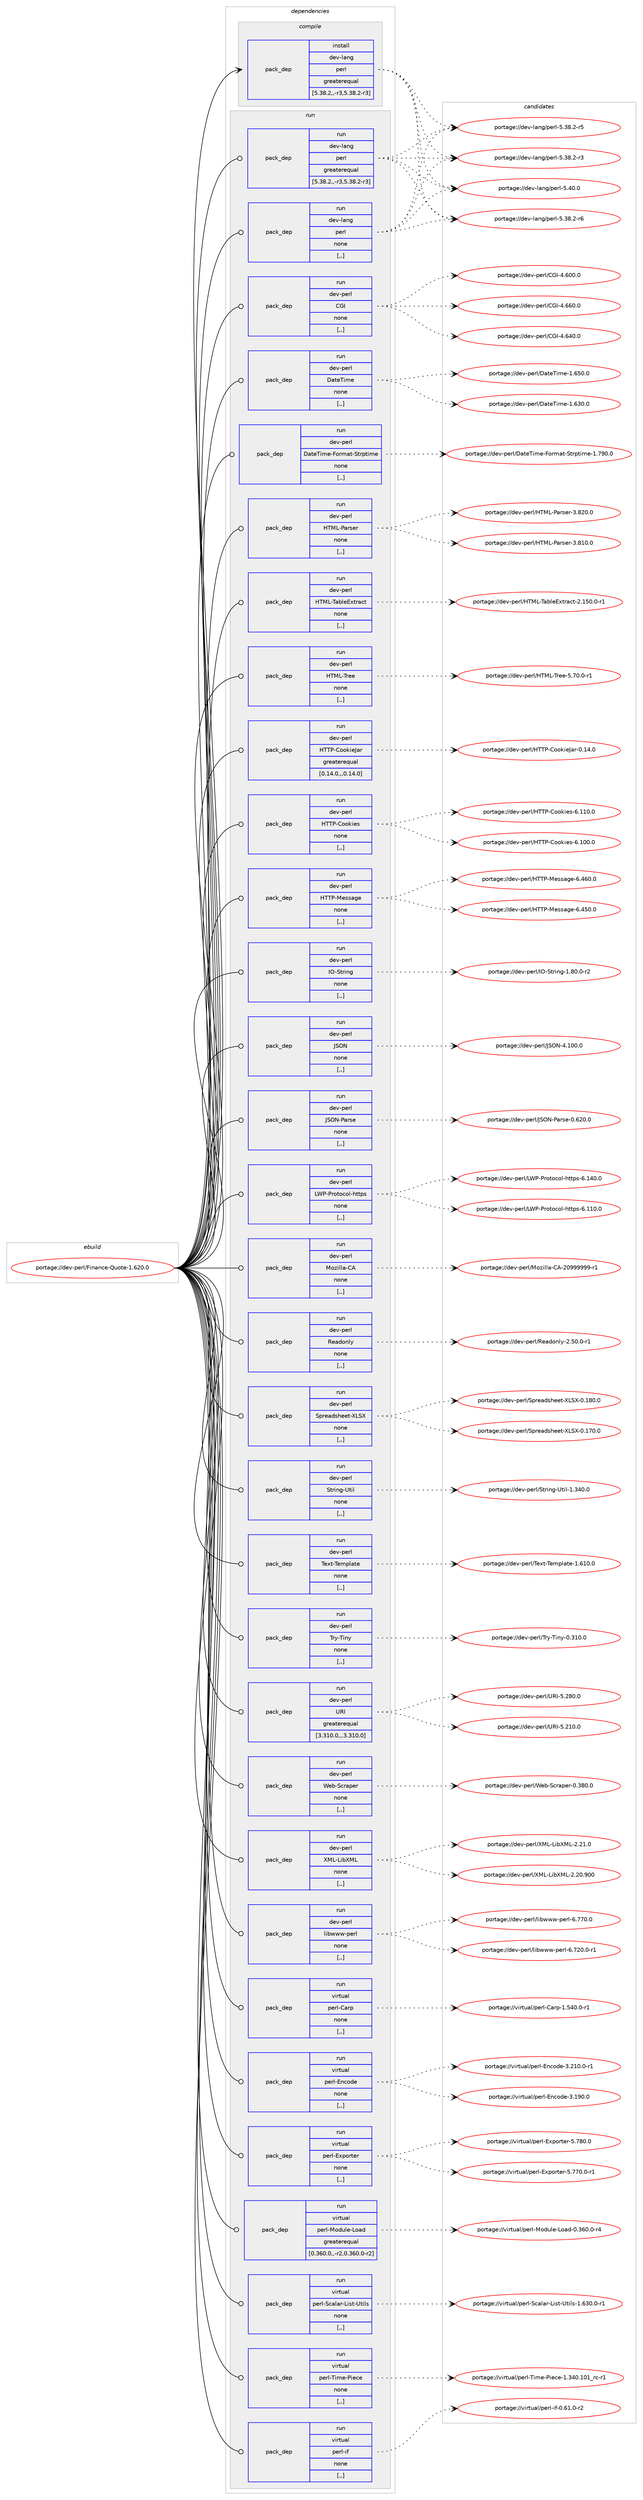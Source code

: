 digraph prolog {

# *************
# Graph options
# *************

newrank=true;
concentrate=true;
compound=true;
graph [rankdir=LR,fontname=Helvetica,fontsize=10,ranksep=1.5];#, ranksep=2.5, nodesep=0.2];
edge  [arrowhead=vee];
node  [fontname=Helvetica,fontsize=10];

# **********
# The ebuild
# **********

subgraph cluster_leftcol {
color=gray;
label=<<i>ebuild</i>>;
id [label="portage://dev-perl/Finance-Quote-1.620.0", color=red, width=4, href="../dev-perl/Finance-Quote-1.620.0.svg"];
}

# ****************
# The dependencies
# ****************

subgraph cluster_midcol {
color=gray;
label=<<i>dependencies</i>>;
subgraph cluster_compile {
fillcolor="#eeeeee";
style=filled;
label=<<i>compile</i>>;
subgraph pack99613 {
dependency130704 [label=<<TABLE BORDER="0" CELLBORDER="1" CELLSPACING="0" CELLPADDING="4" WIDTH="220"><TR><TD ROWSPAN="6" CELLPADDING="30">pack_dep</TD></TR><TR><TD WIDTH="110">install</TD></TR><TR><TD>dev-lang</TD></TR><TR><TD>perl</TD></TR><TR><TD>greaterequal</TD></TR><TR><TD>[5.38.2,,-r3,5.38.2-r3]</TD></TR></TABLE>>, shape=none, color=blue];
}
id:e -> dependency130704:w [weight=20,style="solid",arrowhead="vee"];
}
subgraph cluster_compileandrun {
fillcolor="#eeeeee";
style=filled;
label=<<i>compile and run</i>>;
}
subgraph cluster_run {
fillcolor="#eeeeee";
style=filled;
label=<<i>run</i>>;
subgraph pack99614 {
dependency130705 [label=<<TABLE BORDER="0" CELLBORDER="1" CELLSPACING="0" CELLPADDING="4" WIDTH="220"><TR><TD ROWSPAN="6" CELLPADDING="30">pack_dep</TD></TR><TR><TD WIDTH="110">run</TD></TR><TR><TD>dev-lang</TD></TR><TR><TD>perl</TD></TR><TR><TD>greaterequal</TD></TR><TR><TD>[5.38.2,,-r3,5.38.2-r3]</TD></TR></TABLE>>, shape=none, color=blue];
}
id:e -> dependency130705:w [weight=20,style="solid",arrowhead="odot"];
subgraph pack99615 {
dependency130706 [label=<<TABLE BORDER="0" CELLBORDER="1" CELLSPACING="0" CELLPADDING="4" WIDTH="220"><TR><TD ROWSPAN="6" CELLPADDING="30">pack_dep</TD></TR><TR><TD WIDTH="110">run</TD></TR><TR><TD>dev-lang</TD></TR><TR><TD>perl</TD></TR><TR><TD>none</TD></TR><TR><TD>[,,]</TD></TR></TABLE>>, shape=none, color=blue];
}
id:e -> dependency130706:w [weight=20,style="solid",arrowhead="odot"];
subgraph pack99616 {
dependency130707 [label=<<TABLE BORDER="0" CELLBORDER="1" CELLSPACING="0" CELLPADDING="4" WIDTH="220"><TR><TD ROWSPAN="6" CELLPADDING="30">pack_dep</TD></TR><TR><TD WIDTH="110">run</TD></TR><TR><TD>dev-perl</TD></TR><TR><TD>CGI</TD></TR><TR><TD>none</TD></TR><TR><TD>[,,]</TD></TR></TABLE>>, shape=none, color=blue];
}
id:e -> dependency130707:w [weight=20,style="solid",arrowhead="odot"];
subgraph pack99617 {
dependency130708 [label=<<TABLE BORDER="0" CELLBORDER="1" CELLSPACING="0" CELLPADDING="4" WIDTH="220"><TR><TD ROWSPAN="6" CELLPADDING="30">pack_dep</TD></TR><TR><TD WIDTH="110">run</TD></TR><TR><TD>dev-perl</TD></TR><TR><TD>DateTime</TD></TR><TR><TD>none</TD></TR><TR><TD>[,,]</TD></TR></TABLE>>, shape=none, color=blue];
}
id:e -> dependency130708:w [weight=20,style="solid",arrowhead="odot"];
subgraph pack99618 {
dependency130709 [label=<<TABLE BORDER="0" CELLBORDER="1" CELLSPACING="0" CELLPADDING="4" WIDTH="220"><TR><TD ROWSPAN="6" CELLPADDING="30">pack_dep</TD></TR><TR><TD WIDTH="110">run</TD></TR><TR><TD>dev-perl</TD></TR><TR><TD>DateTime-Format-Strptime</TD></TR><TR><TD>none</TD></TR><TR><TD>[,,]</TD></TR></TABLE>>, shape=none, color=blue];
}
id:e -> dependency130709:w [weight=20,style="solid",arrowhead="odot"];
subgraph pack99619 {
dependency130710 [label=<<TABLE BORDER="0" CELLBORDER="1" CELLSPACING="0" CELLPADDING="4" WIDTH="220"><TR><TD ROWSPAN="6" CELLPADDING="30">pack_dep</TD></TR><TR><TD WIDTH="110">run</TD></TR><TR><TD>dev-perl</TD></TR><TR><TD>HTML-Parser</TD></TR><TR><TD>none</TD></TR><TR><TD>[,,]</TD></TR></TABLE>>, shape=none, color=blue];
}
id:e -> dependency130710:w [weight=20,style="solid",arrowhead="odot"];
subgraph pack99620 {
dependency130711 [label=<<TABLE BORDER="0" CELLBORDER="1" CELLSPACING="0" CELLPADDING="4" WIDTH="220"><TR><TD ROWSPAN="6" CELLPADDING="30">pack_dep</TD></TR><TR><TD WIDTH="110">run</TD></TR><TR><TD>dev-perl</TD></TR><TR><TD>HTML-TableExtract</TD></TR><TR><TD>none</TD></TR><TR><TD>[,,]</TD></TR></TABLE>>, shape=none, color=blue];
}
id:e -> dependency130711:w [weight=20,style="solid",arrowhead="odot"];
subgraph pack99621 {
dependency130712 [label=<<TABLE BORDER="0" CELLBORDER="1" CELLSPACING="0" CELLPADDING="4" WIDTH="220"><TR><TD ROWSPAN="6" CELLPADDING="30">pack_dep</TD></TR><TR><TD WIDTH="110">run</TD></TR><TR><TD>dev-perl</TD></TR><TR><TD>HTML-Tree</TD></TR><TR><TD>none</TD></TR><TR><TD>[,,]</TD></TR></TABLE>>, shape=none, color=blue];
}
id:e -> dependency130712:w [weight=20,style="solid",arrowhead="odot"];
subgraph pack99622 {
dependency130713 [label=<<TABLE BORDER="0" CELLBORDER="1" CELLSPACING="0" CELLPADDING="4" WIDTH="220"><TR><TD ROWSPAN="6" CELLPADDING="30">pack_dep</TD></TR><TR><TD WIDTH="110">run</TD></TR><TR><TD>dev-perl</TD></TR><TR><TD>HTTP-CookieJar</TD></TR><TR><TD>greaterequal</TD></TR><TR><TD>[0.14.0,,,0.14.0]</TD></TR></TABLE>>, shape=none, color=blue];
}
id:e -> dependency130713:w [weight=20,style="solid",arrowhead="odot"];
subgraph pack99623 {
dependency130714 [label=<<TABLE BORDER="0" CELLBORDER="1" CELLSPACING="0" CELLPADDING="4" WIDTH="220"><TR><TD ROWSPAN="6" CELLPADDING="30">pack_dep</TD></TR><TR><TD WIDTH="110">run</TD></TR><TR><TD>dev-perl</TD></TR><TR><TD>HTTP-Cookies</TD></TR><TR><TD>none</TD></TR><TR><TD>[,,]</TD></TR></TABLE>>, shape=none, color=blue];
}
id:e -> dependency130714:w [weight=20,style="solid",arrowhead="odot"];
subgraph pack99624 {
dependency130715 [label=<<TABLE BORDER="0" CELLBORDER="1" CELLSPACING="0" CELLPADDING="4" WIDTH="220"><TR><TD ROWSPAN="6" CELLPADDING="30">pack_dep</TD></TR><TR><TD WIDTH="110">run</TD></TR><TR><TD>dev-perl</TD></TR><TR><TD>HTTP-Message</TD></TR><TR><TD>none</TD></TR><TR><TD>[,,]</TD></TR></TABLE>>, shape=none, color=blue];
}
id:e -> dependency130715:w [weight=20,style="solid",arrowhead="odot"];
subgraph pack99625 {
dependency130716 [label=<<TABLE BORDER="0" CELLBORDER="1" CELLSPACING="0" CELLPADDING="4" WIDTH="220"><TR><TD ROWSPAN="6" CELLPADDING="30">pack_dep</TD></TR><TR><TD WIDTH="110">run</TD></TR><TR><TD>dev-perl</TD></TR><TR><TD>IO-String</TD></TR><TR><TD>none</TD></TR><TR><TD>[,,]</TD></TR></TABLE>>, shape=none, color=blue];
}
id:e -> dependency130716:w [weight=20,style="solid",arrowhead="odot"];
subgraph pack99626 {
dependency130717 [label=<<TABLE BORDER="0" CELLBORDER="1" CELLSPACING="0" CELLPADDING="4" WIDTH="220"><TR><TD ROWSPAN="6" CELLPADDING="30">pack_dep</TD></TR><TR><TD WIDTH="110">run</TD></TR><TR><TD>dev-perl</TD></TR><TR><TD>JSON</TD></TR><TR><TD>none</TD></TR><TR><TD>[,,]</TD></TR></TABLE>>, shape=none, color=blue];
}
id:e -> dependency130717:w [weight=20,style="solid",arrowhead="odot"];
subgraph pack99627 {
dependency130718 [label=<<TABLE BORDER="0" CELLBORDER="1" CELLSPACING="0" CELLPADDING="4" WIDTH="220"><TR><TD ROWSPAN="6" CELLPADDING="30">pack_dep</TD></TR><TR><TD WIDTH="110">run</TD></TR><TR><TD>dev-perl</TD></TR><TR><TD>JSON-Parse</TD></TR><TR><TD>none</TD></TR><TR><TD>[,,]</TD></TR></TABLE>>, shape=none, color=blue];
}
id:e -> dependency130718:w [weight=20,style="solid",arrowhead="odot"];
subgraph pack99628 {
dependency130719 [label=<<TABLE BORDER="0" CELLBORDER="1" CELLSPACING="0" CELLPADDING="4" WIDTH="220"><TR><TD ROWSPAN="6" CELLPADDING="30">pack_dep</TD></TR><TR><TD WIDTH="110">run</TD></TR><TR><TD>dev-perl</TD></TR><TR><TD>LWP-Protocol-https</TD></TR><TR><TD>none</TD></TR><TR><TD>[,,]</TD></TR></TABLE>>, shape=none, color=blue];
}
id:e -> dependency130719:w [weight=20,style="solid",arrowhead="odot"];
subgraph pack99629 {
dependency130720 [label=<<TABLE BORDER="0" CELLBORDER="1" CELLSPACING="0" CELLPADDING="4" WIDTH="220"><TR><TD ROWSPAN="6" CELLPADDING="30">pack_dep</TD></TR><TR><TD WIDTH="110">run</TD></TR><TR><TD>dev-perl</TD></TR><TR><TD>Mozilla-CA</TD></TR><TR><TD>none</TD></TR><TR><TD>[,,]</TD></TR></TABLE>>, shape=none, color=blue];
}
id:e -> dependency130720:w [weight=20,style="solid",arrowhead="odot"];
subgraph pack99630 {
dependency130721 [label=<<TABLE BORDER="0" CELLBORDER="1" CELLSPACING="0" CELLPADDING="4" WIDTH="220"><TR><TD ROWSPAN="6" CELLPADDING="30">pack_dep</TD></TR><TR><TD WIDTH="110">run</TD></TR><TR><TD>dev-perl</TD></TR><TR><TD>Readonly</TD></TR><TR><TD>none</TD></TR><TR><TD>[,,]</TD></TR></TABLE>>, shape=none, color=blue];
}
id:e -> dependency130721:w [weight=20,style="solid",arrowhead="odot"];
subgraph pack99631 {
dependency130722 [label=<<TABLE BORDER="0" CELLBORDER="1" CELLSPACING="0" CELLPADDING="4" WIDTH="220"><TR><TD ROWSPAN="6" CELLPADDING="30">pack_dep</TD></TR><TR><TD WIDTH="110">run</TD></TR><TR><TD>dev-perl</TD></TR><TR><TD>Spreadsheet-XLSX</TD></TR><TR><TD>none</TD></TR><TR><TD>[,,]</TD></TR></TABLE>>, shape=none, color=blue];
}
id:e -> dependency130722:w [weight=20,style="solid",arrowhead="odot"];
subgraph pack99632 {
dependency130723 [label=<<TABLE BORDER="0" CELLBORDER="1" CELLSPACING="0" CELLPADDING="4" WIDTH="220"><TR><TD ROWSPAN="6" CELLPADDING="30">pack_dep</TD></TR><TR><TD WIDTH="110">run</TD></TR><TR><TD>dev-perl</TD></TR><TR><TD>String-Util</TD></TR><TR><TD>none</TD></TR><TR><TD>[,,]</TD></TR></TABLE>>, shape=none, color=blue];
}
id:e -> dependency130723:w [weight=20,style="solid",arrowhead="odot"];
subgraph pack99633 {
dependency130724 [label=<<TABLE BORDER="0" CELLBORDER="1" CELLSPACING="0" CELLPADDING="4" WIDTH="220"><TR><TD ROWSPAN="6" CELLPADDING="30">pack_dep</TD></TR><TR><TD WIDTH="110">run</TD></TR><TR><TD>dev-perl</TD></TR><TR><TD>Text-Template</TD></TR><TR><TD>none</TD></TR><TR><TD>[,,]</TD></TR></TABLE>>, shape=none, color=blue];
}
id:e -> dependency130724:w [weight=20,style="solid",arrowhead="odot"];
subgraph pack99634 {
dependency130725 [label=<<TABLE BORDER="0" CELLBORDER="1" CELLSPACING="0" CELLPADDING="4" WIDTH="220"><TR><TD ROWSPAN="6" CELLPADDING="30">pack_dep</TD></TR><TR><TD WIDTH="110">run</TD></TR><TR><TD>dev-perl</TD></TR><TR><TD>Try-Tiny</TD></TR><TR><TD>none</TD></TR><TR><TD>[,,]</TD></TR></TABLE>>, shape=none, color=blue];
}
id:e -> dependency130725:w [weight=20,style="solid",arrowhead="odot"];
subgraph pack99635 {
dependency130726 [label=<<TABLE BORDER="0" CELLBORDER="1" CELLSPACING="0" CELLPADDING="4" WIDTH="220"><TR><TD ROWSPAN="6" CELLPADDING="30">pack_dep</TD></TR><TR><TD WIDTH="110">run</TD></TR><TR><TD>dev-perl</TD></TR><TR><TD>URI</TD></TR><TR><TD>greaterequal</TD></TR><TR><TD>[3.310.0,,,3.310.0]</TD></TR></TABLE>>, shape=none, color=blue];
}
id:e -> dependency130726:w [weight=20,style="solid",arrowhead="odot"];
subgraph pack99636 {
dependency130727 [label=<<TABLE BORDER="0" CELLBORDER="1" CELLSPACING="0" CELLPADDING="4" WIDTH="220"><TR><TD ROWSPAN="6" CELLPADDING="30">pack_dep</TD></TR><TR><TD WIDTH="110">run</TD></TR><TR><TD>dev-perl</TD></TR><TR><TD>Web-Scraper</TD></TR><TR><TD>none</TD></TR><TR><TD>[,,]</TD></TR></TABLE>>, shape=none, color=blue];
}
id:e -> dependency130727:w [weight=20,style="solid",arrowhead="odot"];
subgraph pack99637 {
dependency130728 [label=<<TABLE BORDER="0" CELLBORDER="1" CELLSPACING="0" CELLPADDING="4" WIDTH="220"><TR><TD ROWSPAN="6" CELLPADDING="30">pack_dep</TD></TR><TR><TD WIDTH="110">run</TD></TR><TR><TD>dev-perl</TD></TR><TR><TD>XML-LibXML</TD></TR><TR><TD>none</TD></TR><TR><TD>[,,]</TD></TR></TABLE>>, shape=none, color=blue];
}
id:e -> dependency130728:w [weight=20,style="solid",arrowhead="odot"];
subgraph pack99638 {
dependency130729 [label=<<TABLE BORDER="0" CELLBORDER="1" CELLSPACING="0" CELLPADDING="4" WIDTH="220"><TR><TD ROWSPAN="6" CELLPADDING="30">pack_dep</TD></TR><TR><TD WIDTH="110">run</TD></TR><TR><TD>dev-perl</TD></TR><TR><TD>libwww-perl</TD></TR><TR><TD>none</TD></TR><TR><TD>[,,]</TD></TR></TABLE>>, shape=none, color=blue];
}
id:e -> dependency130729:w [weight=20,style="solid",arrowhead="odot"];
subgraph pack99639 {
dependency130730 [label=<<TABLE BORDER="0" CELLBORDER="1" CELLSPACING="0" CELLPADDING="4" WIDTH="220"><TR><TD ROWSPAN="6" CELLPADDING="30">pack_dep</TD></TR><TR><TD WIDTH="110">run</TD></TR><TR><TD>virtual</TD></TR><TR><TD>perl-Carp</TD></TR><TR><TD>none</TD></TR><TR><TD>[,,]</TD></TR></TABLE>>, shape=none, color=blue];
}
id:e -> dependency130730:w [weight=20,style="solid",arrowhead="odot"];
subgraph pack99640 {
dependency130731 [label=<<TABLE BORDER="0" CELLBORDER="1" CELLSPACING="0" CELLPADDING="4" WIDTH="220"><TR><TD ROWSPAN="6" CELLPADDING="30">pack_dep</TD></TR><TR><TD WIDTH="110">run</TD></TR><TR><TD>virtual</TD></TR><TR><TD>perl-Encode</TD></TR><TR><TD>none</TD></TR><TR><TD>[,,]</TD></TR></TABLE>>, shape=none, color=blue];
}
id:e -> dependency130731:w [weight=20,style="solid",arrowhead="odot"];
subgraph pack99641 {
dependency130732 [label=<<TABLE BORDER="0" CELLBORDER="1" CELLSPACING="0" CELLPADDING="4" WIDTH="220"><TR><TD ROWSPAN="6" CELLPADDING="30">pack_dep</TD></TR><TR><TD WIDTH="110">run</TD></TR><TR><TD>virtual</TD></TR><TR><TD>perl-Exporter</TD></TR><TR><TD>none</TD></TR><TR><TD>[,,]</TD></TR></TABLE>>, shape=none, color=blue];
}
id:e -> dependency130732:w [weight=20,style="solid",arrowhead="odot"];
subgraph pack99642 {
dependency130733 [label=<<TABLE BORDER="0" CELLBORDER="1" CELLSPACING="0" CELLPADDING="4" WIDTH="220"><TR><TD ROWSPAN="6" CELLPADDING="30">pack_dep</TD></TR><TR><TD WIDTH="110">run</TD></TR><TR><TD>virtual</TD></TR><TR><TD>perl-Module-Load</TD></TR><TR><TD>greaterequal</TD></TR><TR><TD>[0.360.0,,-r2,0.360.0-r2]</TD></TR></TABLE>>, shape=none, color=blue];
}
id:e -> dependency130733:w [weight=20,style="solid",arrowhead="odot"];
subgraph pack99643 {
dependency130734 [label=<<TABLE BORDER="0" CELLBORDER="1" CELLSPACING="0" CELLPADDING="4" WIDTH="220"><TR><TD ROWSPAN="6" CELLPADDING="30">pack_dep</TD></TR><TR><TD WIDTH="110">run</TD></TR><TR><TD>virtual</TD></TR><TR><TD>perl-Scalar-List-Utils</TD></TR><TR><TD>none</TD></TR><TR><TD>[,,]</TD></TR></TABLE>>, shape=none, color=blue];
}
id:e -> dependency130734:w [weight=20,style="solid",arrowhead="odot"];
subgraph pack99644 {
dependency130735 [label=<<TABLE BORDER="0" CELLBORDER="1" CELLSPACING="0" CELLPADDING="4" WIDTH="220"><TR><TD ROWSPAN="6" CELLPADDING="30">pack_dep</TD></TR><TR><TD WIDTH="110">run</TD></TR><TR><TD>virtual</TD></TR><TR><TD>perl-Time-Piece</TD></TR><TR><TD>none</TD></TR><TR><TD>[,,]</TD></TR></TABLE>>, shape=none, color=blue];
}
id:e -> dependency130735:w [weight=20,style="solid",arrowhead="odot"];
subgraph pack99645 {
dependency130736 [label=<<TABLE BORDER="0" CELLBORDER="1" CELLSPACING="0" CELLPADDING="4" WIDTH="220"><TR><TD ROWSPAN="6" CELLPADDING="30">pack_dep</TD></TR><TR><TD WIDTH="110">run</TD></TR><TR><TD>virtual</TD></TR><TR><TD>perl-if</TD></TR><TR><TD>none</TD></TR><TR><TD>[,,]</TD></TR></TABLE>>, shape=none, color=blue];
}
id:e -> dependency130736:w [weight=20,style="solid",arrowhead="odot"];
}
}

# **************
# The candidates
# **************

subgraph cluster_choices {
rank=same;
color=gray;
label=<<i>candidates</i>>;

subgraph choice99613 {
color=black;
nodesep=1;
choice10010111845108971101034711210111410845534652484648 [label="portage://dev-lang/perl-5.40.0", color=red, width=4,href="../dev-lang/perl-5.40.0.svg"];
choice100101118451089711010347112101114108455346515646504511454 [label="portage://dev-lang/perl-5.38.2-r6", color=red, width=4,href="../dev-lang/perl-5.38.2-r6.svg"];
choice100101118451089711010347112101114108455346515646504511453 [label="portage://dev-lang/perl-5.38.2-r5", color=red, width=4,href="../dev-lang/perl-5.38.2-r5.svg"];
choice100101118451089711010347112101114108455346515646504511451 [label="portage://dev-lang/perl-5.38.2-r3", color=red, width=4,href="../dev-lang/perl-5.38.2-r3.svg"];
dependency130704:e -> choice10010111845108971101034711210111410845534652484648:w [style=dotted,weight="100"];
dependency130704:e -> choice100101118451089711010347112101114108455346515646504511454:w [style=dotted,weight="100"];
dependency130704:e -> choice100101118451089711010347112101114108455346515646504511453:w [style=dotted,weight="100"];
dependency130704:e -> choice100101118451089711010347112101114108455346515646504511451:w [style=dotted,weight="100"];
}
subgraph choice99614 {
color=black;
nodesep=1;
choice10010111845108971101034711210111410845534652484648 [label="portage://dev-lang/perl-5.40.0", color=red, width=4,href="../dev-lang/perl-5.40.0.svg"];
choice100101118451089711010347112101114108455346515646504511454 [label="portage://dev-lang/perl-5.38.2-r6", color=red, width=4,href="../dev-lang/perl-5.38.2-r6.svg"];
choice100101118451089711010347112101114108455346515646504511453 [label="portage://dev-lang/perl-5.38.2-r5", color=red, width=4,href="../dev-lang/perl-5.38.2-r5.svg"];
choice100101118451089711010347112101114108455346515646504511451 [label="portage://dev-lang/perl-5.38.2-r3", color=red, width=4,href="../dev-lang/perl-5.38.2-r3.svg"];
dependency130705:e -> choice10010111845108971101034711210111410845534652484648:w [style=dotted,weight="100"];
dependency130705:e -> choice100101118451089711010347112101114108455346515646504511454:w [style=dotted,weight="100"];
dependency130705:e -> choice100101118451089711010347112101114108455346515646504511453:w [style=dotted,weight="100"];
dependency130705:e -> choice100101118451089711010347112101114108455346515646504511451:w [style=dotted,weight="100"];
}
subgraph choice99615 {
color=black;
nodesep=1;
choice10010111845108971101034711210111410845534652484648 [label="portage://dev-lang/perl-5.40.0", color=red, width=4,href="../dev-lang/perl-5.40.0.svg"];
choice100101118451089711010347112101114108455346515646504511454 [label="portage://dev-lang/perl-5.38.2-r6", color=red, width=4,href="../dev-lang/perl-5.38.2-r6.svg"];
choice100101118451089711010347112101114108455346515646504511453 [label="portage://dev-lang/perl-5.38.2-r5", color=red, width=4,href="../dev-lang/perl-5.38.2-r5.svg"];
choice100101118451089711010347112101114108455346515646504511451 [label="portage://dev-lang/perl-5.38.2-r3", color=red, width=4,href="../dev-lang/perl-5.38.2-r3.svg"];
dependency130706:e -> choice10010111845108971101034711210111410845534652484648:w [style=dotted,weight="100"];
dependency130706:e -> choice100101118451089711010347112101114108455346515646504511454:w [style=dotted,weight="100"];
dependency130706:e -> choice100101118451089711010347112101114108455346515646504511453:w [style=dotted,weight="100"];
dependency130706:e -> choice100101118451089711010347112101114108455346515646504511451:w [style=dotted,weight="100"];
}
subgraph choice99616 {
color=black;
nodesep=1;
choice10010111845112101114108476771734552465454484648 [label="portage://dev-perl/CGI-4.660.0", color=red, width=4,href="../dev-perl/CGI-4.660.0.svg"];
choice10010111845112101114108476771734552465452484648 [label="portage://dev-perl/CGI-4.640.0", color=red, width=4,href="../dev-perl/CGI-4.640.0.svg"];
choice10010111845112101114108476771734552465448484648 [label="portage://dev-perl/CGI-4.600.0", color=red, width=4,href="../dev-perl/CGI-4.600.0.svg"];
dependency130707:e -> choice10010111845112101114108476771734552465454484648:w [style=dotted,weight="100"];
dependency130707:e -> choice10010111845112101114108476771734552465452484648:w [style=dotted,weight="100"];
dependency130707:e -> choice10010111845112101114108476771734552465448484648:w [style=dotted,weight="100"];
}
subgraph choice99617 {
color=black;
nodesep=1;
choice10010111845112101114108476897116101841051091014549465453484648 [label="portage://dev-perl/DateTime-1.650.0", color=red, width=4,href="../dev-perl/DateTime-1.650.0.svg"];
choice10010111845112101114108476897116101841051091014549465451484648 [label="portage://dev-perl/DateTime-1.630.0", color=red, width=4,href="../dev-perl/DateTime-1.630.0.svg"];
dependency130708:e -> choice10010111845112101114108476897116101841051091014549465453484648:w [style=dotted,weight="100"];
dependency130708:e -> choice10010111845112101114108476897116101841051091014549465451484648:w [style=dotted,weight="100"];
}
subgraph choice99618 {
color=black;
nodesep=1;
choice100101118451121011141084768971161018410510910145701111141099711645831161141121161051091014549465557484648 [label="portage://dev-perl/DateTime-Format-Strptime-1.790.0", color=red, width=4,href="../dev-perl/DateTime-Format-Strptime-1.790.0.svg"];
dependency130709:e -> choice100101118451121011141084768971161018410510910145701111141099711645831161141121161051091014549465557484648:w [style=dotted,weight="100"];
}
subgraph choice99619 {
color=black;
nodesep=1;
choice1001011184511210111410847728477764580971141151011144551465650484648 [label="portage://dev-perl/HTML-Parser-3.820.0", color=red, width=4,href="../dev-perl/HTML-Parser-3.820.0.svg"];
choice1001011184511210111410847728477764580971141151011144551465649484648 [label="portage://dev-perl/HTML-Parser-3.810.0", color=red, width=4,href="../dev-perl/HTML-Parser-3.810.0.svg"];
dependency130710:e -> choice1001011184511210111410847728477764580971141151011144551465650484648:w [style=dotted,weight="100"];
dependency130710:e -> choice1001011184511210111410847728477764580971141151011144551465649484648:w [style=dotted,weight="100"];
}
subgraph choice99620 {
color=black;
nodesep=1;
choice1001011184511210111410847728477764584979810810169120116114979911645504649534846484511449 [label="portage://dev-perl/HTML-TableExtract-2.150.0-r1", color=red, width=4,href="../dev-perl/HTML-TableExtract-2.150.0-r1.svg"];
dependency130711:e -> choice1001011184511210111410847728477764584979810810169120116114979911645504649534846484511449:w [style=dotted,weight="100"];
}
subgraph choice99621 {
color=black;
nodesep=1;
choice1001011184511210111410847728477764584114101101455346554846484511449 [label="portage://dev-perl/HTML-Tree-5.70.0-r1", color=red, width=4,href="../dev-perl/HTML-Tree-5.70.0-r1.svg"];
dependency130712:e -> choice1001011184511210111410847728477764584114101101455346554846484511449:w [style=dotted,weight="100"];
}
subgraph choice99622 {
color=black;
nodesep=1;
choice1001011184511210111410847728484804567111111107105101749711445484649524648 [label="portage://dev-perl/HTTP-CookieJar-0.14.0", color=red, width=4,href="../dev-perl/HTTP-CookieJar-0.14.0.svg"];
dependency130713:e -> choice1001011184511210111410847728484804567111111107105101749711445484649524648:w [style=dotted,weight="100"];
}
subgraph choice99623 {
color=black;
nodesep=1;
choice10010111845112101114108477284848045671111111071051011154554464949484648 [label="portage://dev-perl/HTTP-Cookies-6.110.0", color=red, width=4,href="../dev-perl/HTTP-Cookies-6.110.0.svg"];
choice10010111845112101114108477284848045671111111071051011154554464948484648 [label="portage://dev-perl/HTTP-Cookies-6.100.0", color=red, width=4,href="../dev-perl/HTTP-Cookies-6.100.0.svg"];
dependency130714:e -> choice10010111845112101114108477284848045671111111071051011154554464949484648:w [style=dotted,weight="100"];
dependency130714:e -> choice10010111845112101114108477284848045671111111071051011154554464948484648:w [style=dotted,weight="100"];
}
subgraph choice99624 {
color=black;
nodesep=1;
choice1001011184511210111410847728484804577101115115971031014554465254484648 [label="portage://dev-perl/HTTP-Message-6.460.0", color=red, width=4,href="../dev-perl/HTTP-Message-6.460.0.svg"];
choice1001011184511210111410847728484804577101115115971031014554465253484648 [label="portage://dev-perl/HTTP-Message-6.450.0", color=red, width=4,href="../dev-perl/HTTP-Message-6.450.0.svg"];
dependency130715:e -> choice1001011184511210111410847728484804577101115115971031014554465254484648:w [style=dotted,weight="100"];
dependency130715:e -> choice1001011184511210111410847728484804577101115115971031014554465253484648:w [style=dotted,weight="100"];
}
subgraph choice99625 {
color=black;
nodesep=1;
choice100101118451121011141084773794583116114105110103454946564846484511450 [label="portage://dev-perl/IO-String-1.80.0-r2", color=red, width=4,href="../dev-perl/IO-String-1.80.0-r2.svg"];
dependency130716:e -> choice100101118451121011141084773794583116114105110103454946564846484511450:w [style=dotted,weight="100"];
}
subgraph choice99626 {
color=black;
nodesep=1;
choice1001011184511210111410847748379784552464948484648 [label="portage://dev-perl/JSON-4.100.0", color=red, width=4,href="../dev-perl/JSON-4.100.0.svg"];
dependency130717:e -> choice1001011184511210111410847748379784552464948484648:w [style=dotted,weight="100"];
}
subgraph choice99627 {
color=black;
nodesep=1;
choice1001011184511210111410847748379784580971141151014548465450484648 [label="portage://dev-perl/JSON-Parse-0.620.0", color=red, width=4,href="../dev-perl/JSON-Parse-0.620.0.svg"];
dependency130718:e -> choice1001011184511210111410847748379784580971141151014548465450484648:w [style=dotted,weight="100"];
}
subgraph choice99628 {
color=black;
nodesep=1;
choice1001011184511210111410847768780458011411111611199111108451041161161121154554464952484648 [label="portage://dev-perl/LWP-Protocol-https-6.140.0", color=red, width=4,href="../dev-perl/LWP-Protocol-https-6.140.0.svg"];
choice1001011184511210111410847768780458011411111611199111108451041161161121154554464949484648 [label="portage://dev-perl/LWP-Protocol-https-6.110.0", color=red, width=4,href="../dev-perl/LWP-Protocol-https-6.110.0.svg"];
dependency130719:e -> choice1001011184511210111410847768780458011411111611199111108451041161161121154554464952484648:w [style=dotted,weight="100"];
dependency130719:e -> choice1001011184511210111410847768780458011411111611199111108451041161161121154554464949484648:w [style=dotted,weight="100"];
}
subgraph choice99629 {
color=black;
nodesep=1;
choice100101118451121011141084777111122105108108974567654550485757575757574511449 [label="portage://dev-perl/Mozilla-CA-20999999-r1", color=red, width=4,href="../dev-perl/Mozilla-CA-20999999-r1.svg"];
dependency130720:e -> choice100101118451121011141084777111122105108108974567654550485757575757574511449:w [style=dotted,weight="100"];
}
subgraph choice99630 {
color=black;
nodesep=1;
choice10010111845112101114108478210197100111110108121455046534846484511449 [label="portage://dev-perl/Readonly-2.50.0-r1", color=red, width=4,href="../dev-perl/Readonly-2.50.0-r1.svg"];
dependency130721:e -> choice10010111845112101114108478210197100111110108121455046534846484511449:w [style=dotted,weight="100"];
}
subgraph choice99631 {
color=black;
nodesep=1;
choice1001011184511210111410847831121141019710011510410110111645887683884548464956484648 [label="portage://dev-perl/Spreadsheet-XLSX-0.180.0", color=red, width=4,href="../dev-perl/Spreadsheet-XLSX-0.180.0.svg"];
choice1001011184511210111410847831121141019710011510410110111645887683884548464955484648 [label="portage://dev-perl/Spreadsheet-XLSX-0.170.0", color=red, width=4,href="../dev-perl/Spreadsheet-XLSX-0.170.0.svg"];
dependency130722:e -> choice1001011184511210111410847831121141019710011510410110111645887683884548464956484648:w [style=dotted,weight="100"];
dependency130722:e -> choice1001011184511210111410847831121141019710011510410110111645887683884548464955484648:w [style=dotted,weight="100"];
}
subgraph choice99632 {
color=black;
nodesep=1;
choice10010111845112101114108478311611410511010345851161051084549465152484648 [label="portage://dev-perl/String-Util-1.340.0", color=red, width=4,href="../dev-perl/String-Util-1.340.0.svg"];
dependency130723:e -> choice10010111845112101114108478311611410511010345851161051084549465152484648:w [style=dotted,weight="100"];
}
subgraph choice99633 {
color=black;
nodesep=1;
choice1001011184511210111410847841011201164584101109112108971161014549465449484648 [label="portage://dev-perl/Text-Template-1.610.0", color=red, width=4,href="../dev-perl/Text-Template-1.610.0.svg"];
dependency130724:e -> choice1001011184511210111410847841011201164584101109112108971161014549465449484648:w [style=dotted,weight="100"];
}
subgraph choice99634 {
color=black;
nodesep=1;
choice10010111845112101114108478411412145841051101214548465149484648 [label="portage://dev-perl/Try-Tiny-0.310.0", color=red, width=4,href="../dev-perl/Try-Tiny-0.310.0.svg"];
dependency130725:e -> choice10010111845112101114108478411412145841051101214548465149484648:w [style=dotted,weight="100"];
}
subgraph choice99635 {
color=black;
nodesep=1;
choice10010111845112101114108478582734553465056484648 [label="portage://dev-perl/URI-5.280.0", color=red, width=4,href="../dev-perl/URI-5.280.0.svg"];
choice10010111845112101114108478582734553465049484648 [label="portage://dev-perl/URI-5.210.0", color=red, width=4,href="../dev-perl/URI-5.210.0.svg"];
dependency130726:e -> choice10010111845112101114108478582734553465056484648:w [style=dotted,weight="100"];
dependency130726:e -> choice10010111845112101114108478582734553465049484648:w [style=dotted,weight="100"];
}
subgraph choice99636 {
color=black;
nodesep=1;
choice10010111845112101114108478710198458399114971121011144548465156484648 [label="portage://dev-perl/Web-Scraper-0.380.0", color=red, width=4,href="../dev-perl/Web-Scraper-0.380.0.svg"];
dependency130727:e -> choice10010111845112101114108478710198458399114971121011144548465156484648:w [style=dotted,weight="100"];
}
subgraph choice99637 {
color=black;
nodesep=1;
choice100101118451121011141084788777645761059888777645504650494648 [label="portage://dev-perl/XML-LibXML-2.21.0", color=red, width=4,href="../dev-perl/XML-LibXML-2.21.0.svg"];
choice1001011184511210111410847887776457610598887776455046504846574848 [label="portage://dev-perl/XML-LibXML-2.20.900", color=red, width=4,href="../dev-perl/XML-LibXML-2.20.900.svg"];
dependency130728:e -> choice100101118451121011141084788777645761059888777645504650494648:w [style=dotted,weight="100"];
dependency130728:e -> choice1001011184511210111410847887776457610598887776455046504846574848:w [style=dotted,weight="100"];
}
subgraph choice99638 {
color=black;
nodesep=1;
choice100101118451121011141084710810598119119119451121011141084554465555484648 [label="portage://dev-perl/libwww-perl-6.770.0", color=red, width=4,href="../dev-perl/libwww-perl-6.770.0.svg"];
choice1001011184511210111410847108105981191191194511210111410845544655504846484511449 [label="portage://dev-perl/libwww-perl-6.720.0-r1", color=red, width=4,href="../dev-perl/libwww-perl-6.720.0-r1.svg"];
dependency130729:e -> choice100101118451121011141084710810598119119119451121011141084554465555484648:w [style=dotted,weight="100"];
dependency130729:e -> choice1001011184511210111410847108105981191191194511210111410845544655504846484511449:w [style=dotted,weight="100"];
}
subgraph choice99639 {
color=black;
nodesep=1;
choice118105114116117971084711210111410845679711411245494653524846484511449 [label="portage://virtual/perl-Carp-1.540.0-r1", color=red, width=4,href="../virtual/perl-Carp-1.540.0-r1.svg"];
dependency130730:e -> choice118105114116117971084711210111410845679711411245494653524846484511449:w [style=dotted,weight="100"];
}
subgraph choice99640 {
color=black;
nodesep=1;
choice118105114116117971084711210111410845691109911110010145514650494846484511449 [label="portage://virtual/perl-Encode-3.210.0-r1", color=red, width=4,href="../virtual/perl-Encode-3.210.0-r1.svg"];
choice11810511411611797108471121011141084569110991111001014551464957484648 [label="portage://virtual/perl-Encode-3.190.0", color=red, width=4,href="../virtual/perl-Encode-3.190.0.svg"];
dependency130731:e -> choice118105114116117971084711210111410845691109911110010145514650494846484511449:w [style=dotted,weight="100"];
dependency130731:e -> choice11810511411611797108471121011141084569110991111001014551464957484648:w [style=dotted,weight="100"];
}
subgraph choice99641 {
color=black;
nodesep=1;
choice118105114116117971084711210111410845691201121111141161011144553465556484648 [label="portage://virtual/perl-Exporter-5.780.0", color=red, width=4,href="../virtual/perl-Exporter-5.780.0.svg"];
choice1181051141161179710847112101114108456912011211111411610111445534655554846484511449 [label="portage://virtual/perl-Exporter-5.770.0-r1", color=red, width=4,href="../virtual/perl-Exporter-5.770.0-r1.svg"];
dependency130732:e -> choice118105114116117971084711210111410845691201121111141161011144553465556484648:w [style=dotted,weight="100"];
dependency130732:e -> choice1181051141161179710847112101114108456912011211111411610111445534655554846484511449:w [style=dotted,weight="100"];
}
subgraph choice99642 {
color=black;
nodesep=1;
choice1181051141161179710847112101114108457711110011710810145761119710045484651544846484511452 [label="portage://virtual/perl-Module-Load-0.360.0-r4", color=red, width=4,href="../virtual/perl-Module-Load-0.360.0-r4.svg"];
dependency130733:e -> choice1181051141161179710847112101114108457711110011710810145761119710045484651544846484511452:w [style=dotted,weight="100"];
}
subgraph choice99643 {
color=black;
nodesep=1;
choice118105114116117971084711210111410845839997108971144576105115116458511610510811545494654514846484511449 [label="portage://virtual/perl-Scalar-List-Utils-1.630.0-r1", color=red, width=4,href="../virtual/perl-Scalar-List-Utils-1.630.0-r1.svg"];
dependency130734:e -> choice118105114116117971084711210111410845839997108971144576105115116458511610510811545494654514846484511449:w [style=dotted,weight="100"];
}
subgraph choice99644 {
color=black;
nodesep=1;
choice118105114116117971084711210111410845841051091014580105101991014549465152484649484995114994511449 [label="portage://virtual/perl-Time-Piece-1.340.101_rc-r1", color=red, width=4,href="../virtual/perl-Time-Piece-1.340.101_rc-r1.svg"];
dependency130735:e -> choice118105114116117971084711210111410845841051091014580105101991014549465152484649484995114994511449:w [style=dotted,weight="100"];
}
subgraph choice99645 {
color=black;
nodesep=1;
choice118105114116117971084711210111410845105102454846544946484511450 [label="portage://virtual/perl-if-0.61.0-r2", color=red, width=4,href="../virtual/perl-if-0.61.0-r2.svg"];
dependency130736:e -> choice118105114116117971084711210111410845105102454846544946484511450:w [style=dotted,weight="100"];
}
}

}
